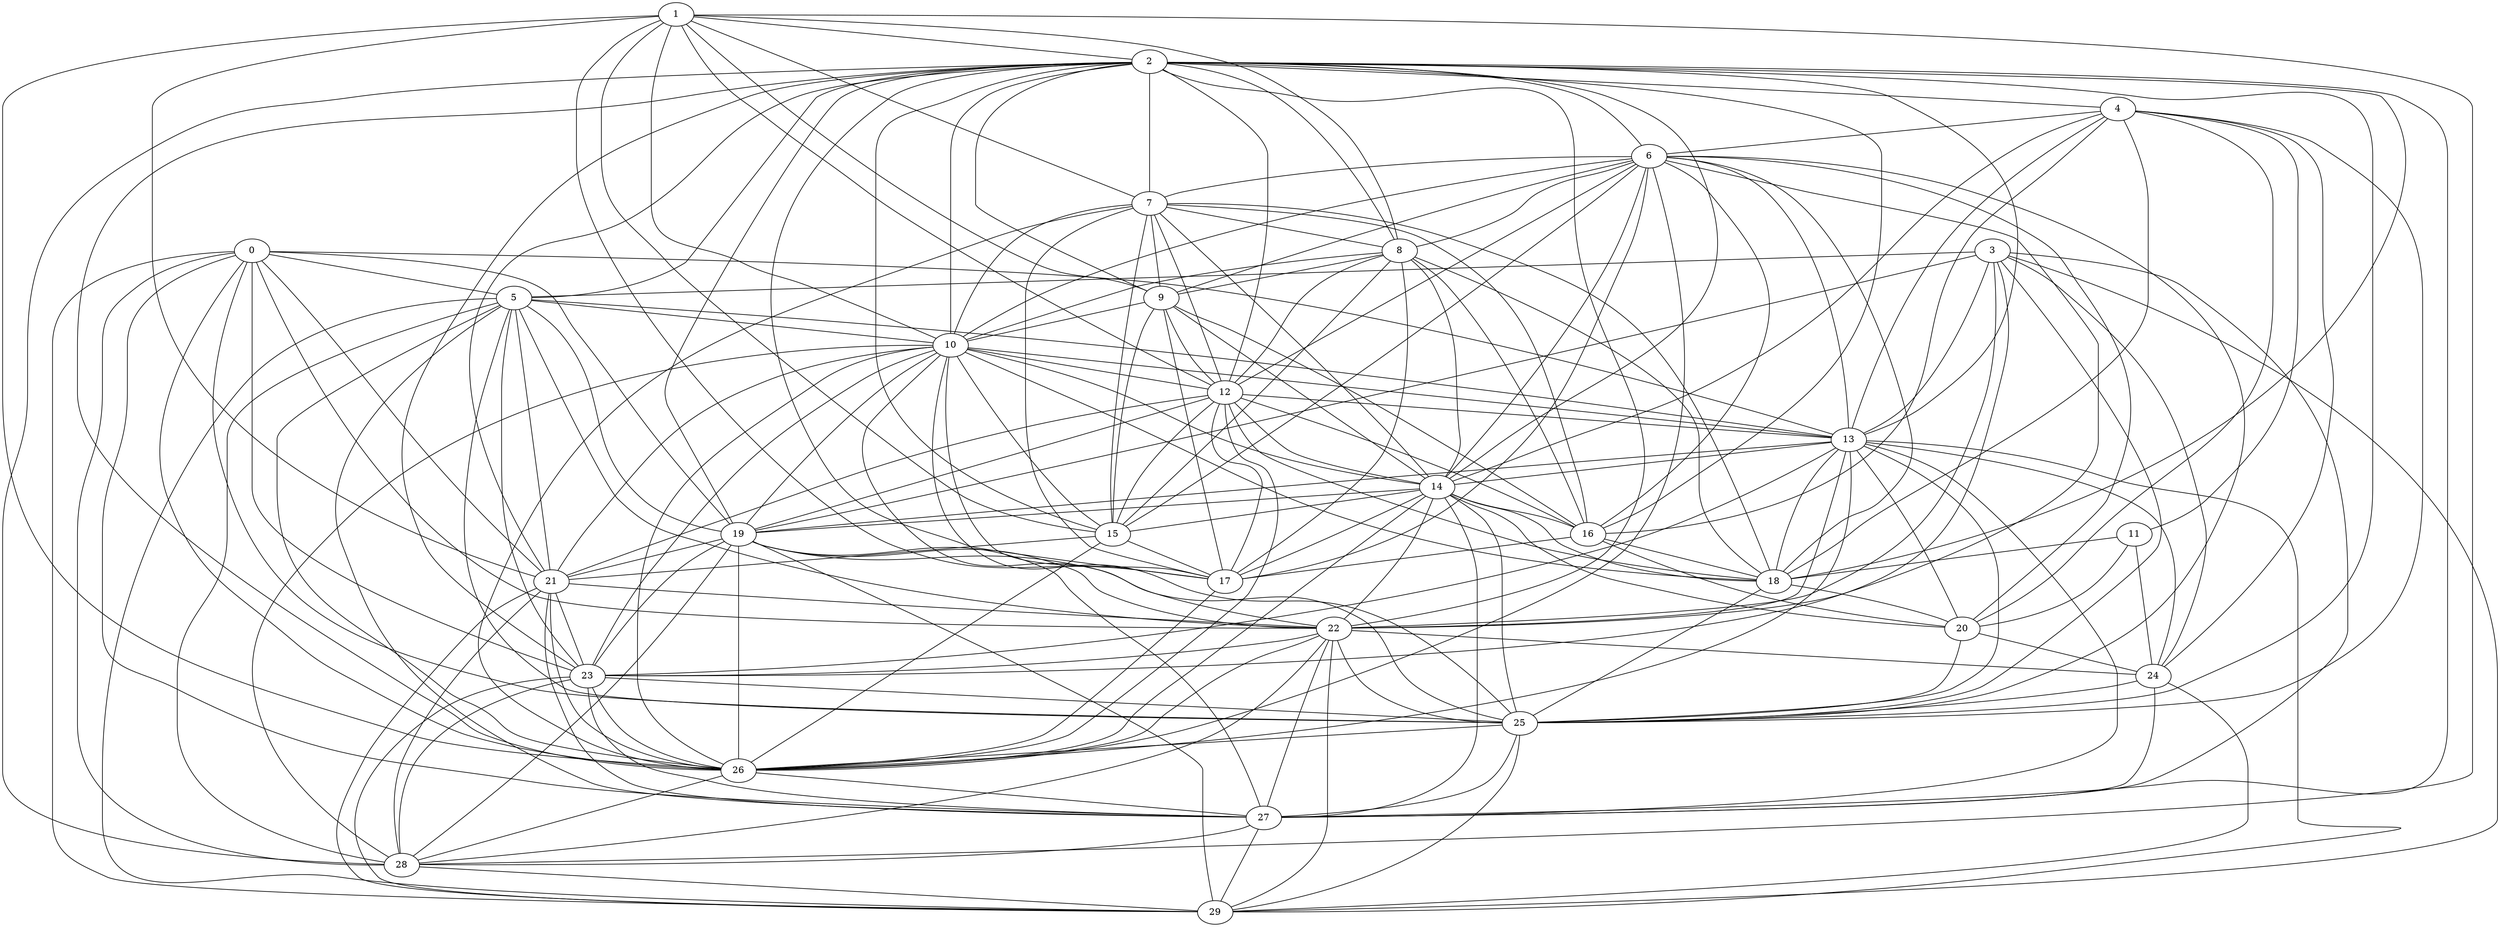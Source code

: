 graph{
   15 [pos="508.67364211395295, 44.70050657456925",];
   22 [pos="741.4335483644048, 651.0726373574939",];
   5 [pos="837.1193437875163, 600.2493798387961",];
   17 [pos="357.1716450870772, 96.66035920734484",];
   8 [pos="107.28739950534138, 70.61018913787598",];
   25 [pos="498.35504196996595, 722.8940142181411",];
   19 [pos="779.4446689378508, 529.1321872229248",];
   4 [pos="132.8532169587976, 723.6098806593947",];
   27 [pos="699.3424935709996, 772.4736201095066",];
   10 [pos="529.9792103762785, 245.2044025031289",];
   20 [pos="87.81621791350113, 780.8989719841942",];
   28 [pos="936.7395515211808, 334.0889849848201",];
   7 [pos="183.89373145771427, 91.29360770679395",];
   12 [pos="437.3215701354405, 219.80647962068832",];
   14 [pos="310.44059748372433, 467.8507068405616",];
   21 [pos="886.6881486775807, 369.21357141421254",];
   23 [pos="880.6282731419035, 571.2794014741941",];
   3 [pos="669.2747789039537, 973.7301836362013",];
   16 [pos="8.932764713916574, 392.721106700619",];
   24 [pos="485.71805236051966, 957.2866891808642",];
   18 [pos="171.25708908979232, 565.5531272547369",];
   26 [pos="634.9527760218584, 290.6313777992194",];
   0 [pos="938.3711883435243, 545.7192426278001",];
   6 [pos="281.78844072729504, 460.07099800801365",];
   9 [pos="103.37349837276733, 63.816777078201326",];
   2 [pos="451.5372895691193, 420.1467099840127",];
   29 [pos="893.1770614418194, 817.8987773839248",];
   13 [pos="482.69112502603605, 675.7651711551878",];
   11 [pos="35.87263309993305, 953.4669356224741",];
   1 [pos="592.4733496813818, 22.52406642700555",];
   12 -- 13;
   15 -- 26;
   26 -- 28;
   9 -- 14;
   17 -- 26;
   28 -- 29;
   7 -- 12;
   10 -- 28;
   16 -- 18;
   27 -- 29;
   9 -- 12;
   16 -- 20;
   10 -- 26;
   18 -- 20;
   1 -- 8;
   10 -- 12;
   19 -- 21;
   10 -- 25;
   18 -- 25;
   6 -- 26;
   8 -- 18;
   20 -- 24;
   6 -- 18;
   10 -- 23;
   19 -- 22;
   8 -- 17;
   19 -- 23;
   10 -- 22;
   19 -- 25;
   8 -- 16;
   19 -- 26;
   7 -- 10;
   10 -- 21;
   19 -- 27;
   6 -- 14;
   8 -- 15;
   19 -- 28;
   7 -- 8;
   10 -- 19;
   19 -- 29;
   8 -- 14;
   21 -- 22;
   10 -- 18;
   20 -- 25;
   6 -- 25;
   8 -- 12;
   22 -- 23;
   6 -- 17;
   10 -- 17;
   21 -- 23;
   8 -- 10;
   21 -- 26;
   10 -- 15;
   21 -- 27;
   9 -- 10;
   21 -- 28;
   7 -- 9;
   10 -- 14;
   21 -- 29;
   6 -- 13;
   7 -- 26;
   23 -- 25;
   10 -- 13;
   22 -- 24;
   7 -- 18;
   22 -- 25;
   6 -- 10;
   11 -- 18;
   22 -- 26;
   5 -- 29;
   6 -- 22;
   7 -- 17;
   22 -- 27;
   6 -- 16;
   9 -- 17;
   22 -- 28;
   7 -- 16;
   22 -- 29;
   9 -- 16;
   24 -- 25;
   7 -- 15;
   23 -- 26;
   8 -- 9;
   9 -- 15;
   23 -- 27;
   6 -- 12;
   7 -- 14;
   23 -- 28;
   23 -- 29;
   6 -- 9;
   25 -- 26;
   24 -- 27;
   6 -- 20;
   24 -- 29;
   6 -- 15;
   26 -- 27;
   5 -- 28;
   25 -- 27;
   6 -- 8;
   25 -- 29;
   27 -- 28;
   5 -- 27;
   2 -- 15;
   2 -- 14;
   3 -- 25;
   3 -- 5;
   1 -- 26;
   2 -- 21;
   2 -- 5;
   3 -- 24;
   1 -- 7;
   1 -- 28;
   4 -- 24;
   2 -- 12;
   2 -- 25;
   2 -- 4;
   0 -- 29;
   0 -- 28;
   11 -- 20;
   3 -- 23;
   11 -- 24;
   5 -- 26;
   13 -- 14;
   3 -- 22;
   12 -- 14;
   0 -- 27;
   2 -- 17;
   12 -- 15;
   2 -- 10;
   0 -- 21;
   12 -- 16;
   0 -- 13;
   0 -- 26;
   3 -- 19;
   12 -- 17;
   0 -- 25;
   4 -- 20;
   12 -- 18;
   12 -- 19;
   2 -- 9;
   3 -- 13;
   12 -- 21;
   0 -- 23;
   12 -- 26;
   2 -- 6;
   2 -- 22;
   14 -- 15;
   5 -- 25;
   2 -- 7;
   13 -- 18;
   4 -- 6;
   13 -- 19;
   2 -- 28;
   13 -- 20;
   13 -- 22;
   2 -- 13;
   2 -- 27;
   13 -- 23;
   4 -- 18;
   13 -- 24;
   13 -- 25;
   2 -- 23;
   13 -- 26;
   5 -- 23;
   13 -- 27;
   1 -- 17;
   2 -- 18;
   4 -- 14;
   13 -- 29;
   1 -- 15;
   2 -- 19;
   0 -- 22;
   5 -- 22;
   15 -- 17;
   4 -- 13;
   14 -- 16;
   1 -- 12;
   0 -- 19;
   5 -- 21;
   14 -- 17;
   4 -- 11;
   14 -- 18;
   1 -- 10;
   5 -- 19;
   14 -- 19;
   2 -- 8;
   2 -- 26;
   15 -- 21;
   0 -- 5;
   1 -- 9;
   5 -- 10;
   14 -- 20;
   5 -- 13;
   14 -- 22;
   3 -- 29;
   14 -- 25;
   1 -- 2;
   6 -- 7;
   14 -- 26;
   1 -- 21;
   3 -- 27;
   14 -- 27;
   2 -- 16;
   4 -- 25;
   16 -- 17;
   4 -- 16;
}